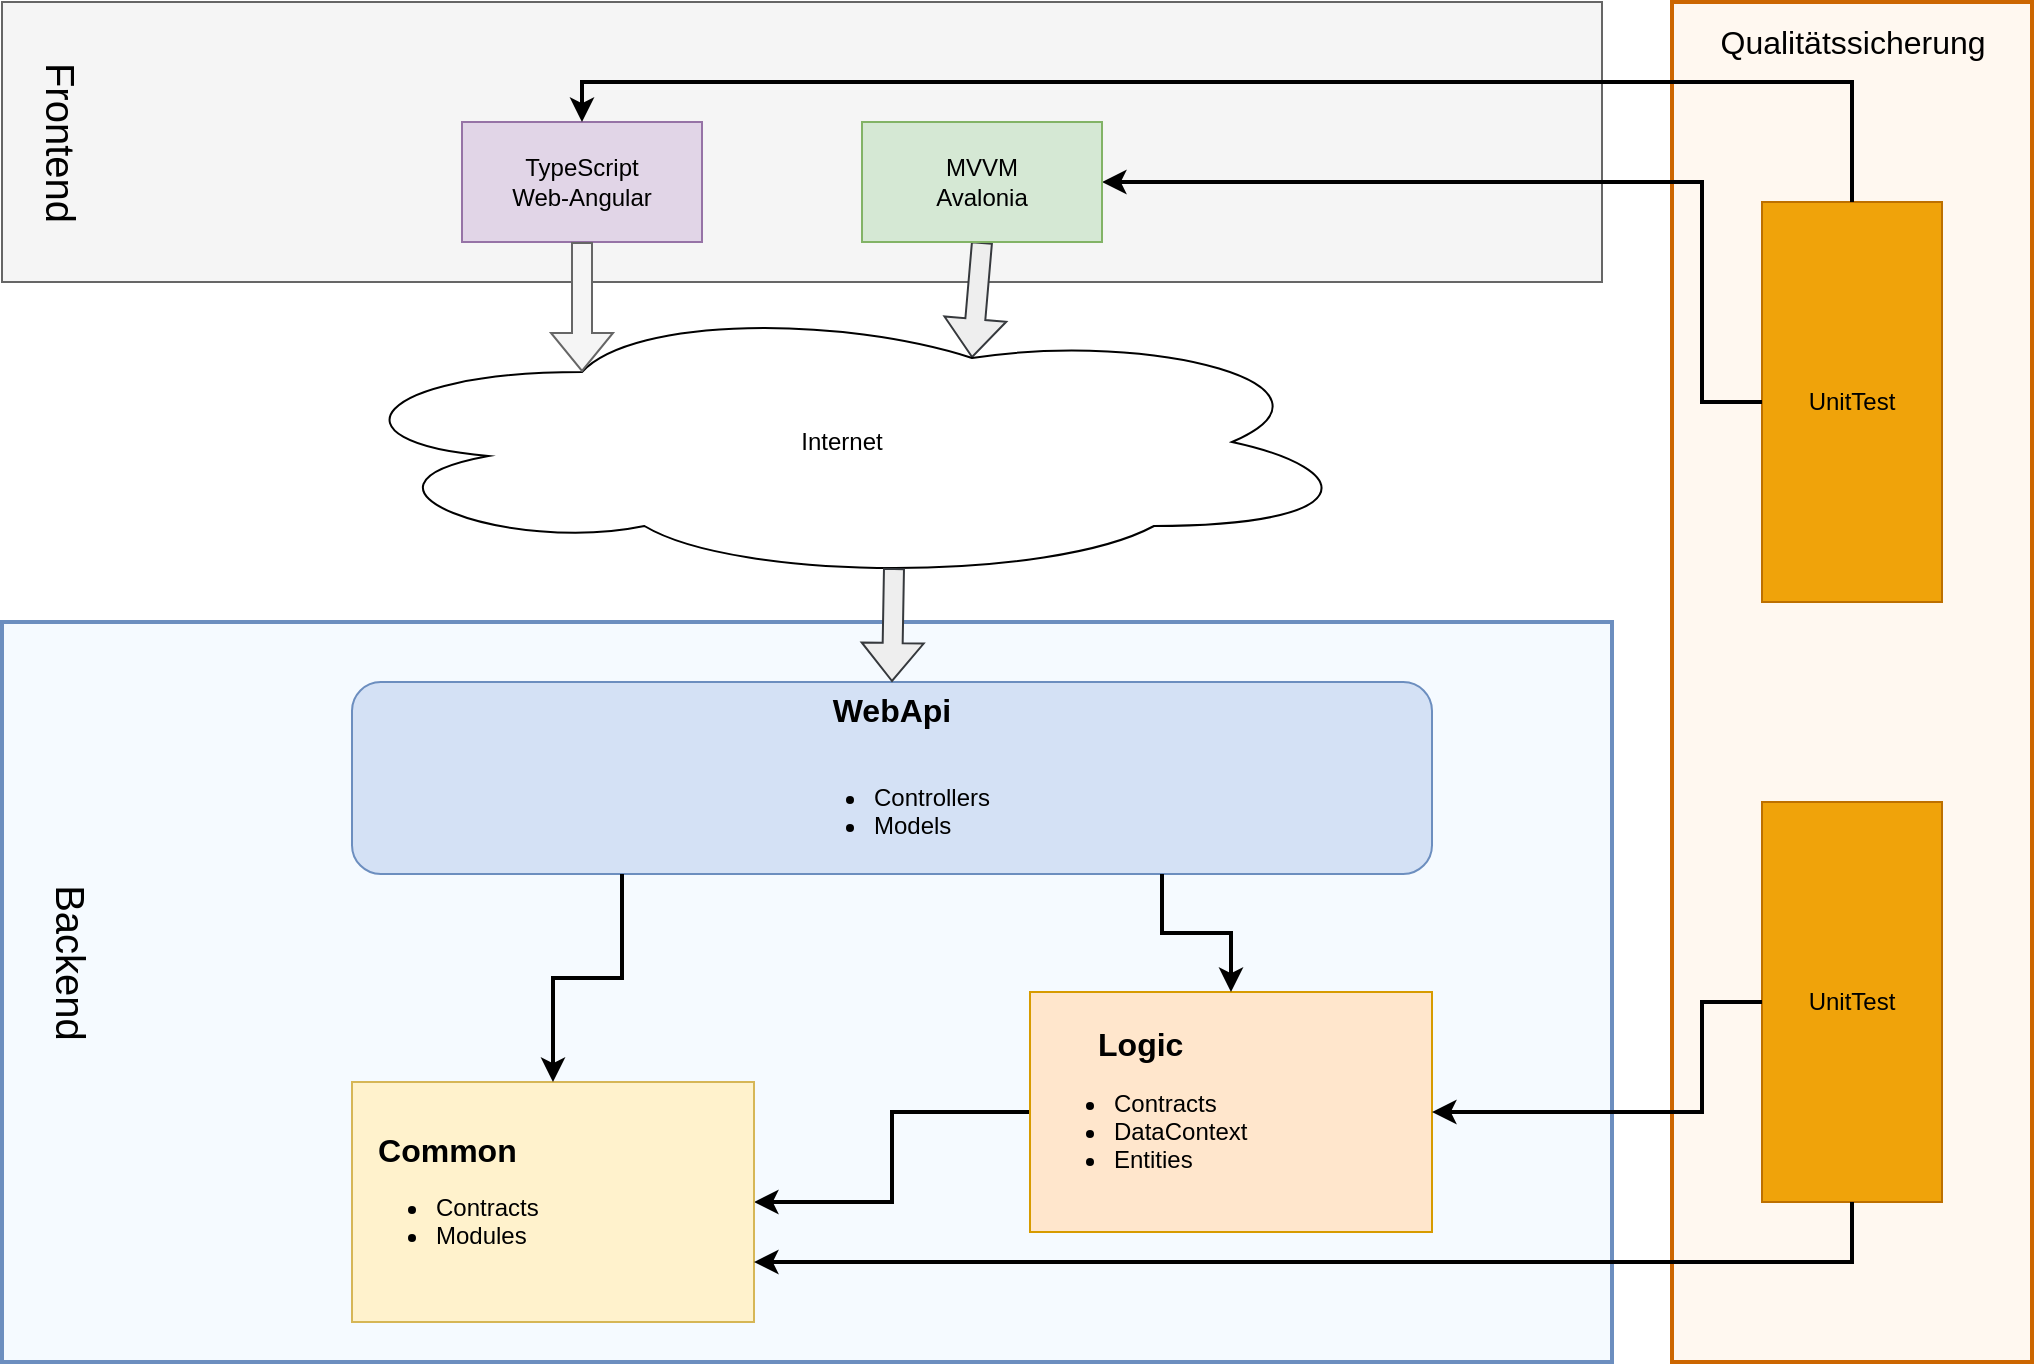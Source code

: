 <mxfile version="26.1.0">
  <diagram id="-TTEwCZZ-bfyTppxfZ79" name="SystemStructure">
    <mxGraphModel dx="2074" dy="1144" grid="1" gridSize="10" guides="1" tooltips="1" connect="1" arrows="1" fold="1" page="1" pageScale="1" pageWidth="1169" pageHeight="827" math="0" shadow="0">
      <root>
        <mxCell id="0" />
        <mxCell id="1" parent="0" />
        <mxCell id="dJ5gueXoNlAh-P4jJHRb-1" value="" style="rounded=0;whiteSpace=wrap;html=1;strokeColor=#CC6600;strokeWidth=2;fillColor=#FFF8F0;" vertex="1" parent="1">
          <mxGeometry x="915" y="80" width="180" height="680" as="geometry" />
        </mxCell>
        <mxCell id="dJ5gueXoNlAh-P4jJHRb-2" value="" style="rounded=0;whiteSpace=wrap;html=1;fillColor=#F5FAFF;strokeWidth=2;strokeColor=#6c8ebf;" vertex="1" parent="1">
          <mxGeometry x="80" y="390" width="805" height="370" as="geometry" />
        </mxCell>
        <mxCell id="dJ5gueXoNlAh-P4jJHRb-3" value="&lt;font style=&quot;font-size: 16px;&quot;&gt;&lt;b&gt;WebApi&lt;/b&gt;&lt;/font&gt;&lt;div&gt;&lt;br&gt;&lt;/div&gt;&lt;div&gt;&lt;ul&gt;&lt;li style=&quot;text-align: left;&quot;&gt;Controllers&lt;/li&gt;&lt;li style=&quot;text-align: left;&quot;&gt;Models&lt;/li&gt;&lt;/ul&gt;&lt;/div&gt;" style="rounded=1;whiteSpace=wrap;html=1;fillColor=#D4E1F5;strokeColor=#6c8ebf;" vertex="1" parent="1">
          <mxGeometry x="255" y="420" width="540" height="96" as="geometry" />
        </mxCell>
        <mxCell id="dJ5gueXoNlAh-P4jJHRb-4" value="" style="rounded=0;whiteSpace=wrap;html=1;fillColor=#F5F5F5;fontColor=#333333;strokeColor=#666666;" vertex="1" parent="1">
          <mxGeometry x="80" y="80" width="800" height="140" as="geometry" />
        </mxCell>
        <mxCell id="dJ5gueXoNlAh-P4jJHRb-18" value="" style="shape=flexArrow;endArrow=classic;html=1;rounded=0;exitX=0.5;exitY=1;exitDx=0;exitDy=0;entryX=0.625;entryY=0.2;entryDx=0;entryDy=0;entryPerimeter=0;fillColor=#eeeeee;strokeColor=#36393d;" edge="1" parent="1" source="dJ5gueXoNlAh-P4jJHRb-36" target="dJ5gueXoNlAh-P4jJHRb-54">
          <mxGeometry width="50" height="50" relative="1" as="geometry">
            <mxPoint x="570" y="171" as="sourcePoint" />
            <mxPoint x="565" y="211" as="targetPoint" />
          </mxGeometry>
        </mxCell>
        <mxCell id="dJ5gueXoNlAh-P4jJHRb-29" style="edgeStyle=orthogonalEdgeStyle;rounded=0;orthogonalLoop=1;jettySize=auto;html=1;exitX=0.5;exitY=1;exitDx=0;exitDy=0;" edge="1" parent="1">
          <mxGeometry relative="1" as="geometry">
            <mxPoint x="705" y="350" as="sourcePoint" />
            <mxPoint x="705" y="350" as="targetPoint" />
          </mxGeometry>
        </mxCell>
        <mxCell id="dJ5gueXoNlAh-P4jJHRb-32" value="TypeScript&lt;br&gt;Web-Angular" style="rounded=0;whiteSpace=wrap;html=1;fillColor=#e1d5e7;strokeColor=#9673a6;" vertex="1" parent="1">
          <mxGeometry x="310" y="140" width="120" height="60" as="geometry" />
        </mxCell>
        <mxCell id="dJ5gueXoNlAh-P4jJHRb-34" value="UnitTest" style="rounded=0;whiteSpace=wrap;html=1;fillColor=#f0a30a;strokeColor=#BD7000;fontColor=#000000;" vertex="1" parent="1">
          <mxGeometry x="960" y="480" width="90" height="200" as="geometry" />
        </mxCell>
        <mxCell id="dJ5gueXoNlAh-P4jJHRb-37" value="&lt;font style=&quot;font-size: 20px;&quot;&gt;Backend&lt;/font&gt;" style="text;html=1;align=center;verticalAlign=middle;resizable=0;points=[];autosize=1;strokeColor=none;fillColor=none;rotation=90;fontSize=20;" vertex="1" parent="1">
          <mxGeometry x="70" y="545" width="90" height="30" as="geometry" />
        </mxCell>
        <mxCell id="dJ5gueXoNlAh-P4jJHRb-38" value="&lt;font style=&quot;font-size: 20px;&quot;&gt;Frontend&lt;/font&gt;" style="text;html=1;align=center;verticalAlign=middle;resizable=0;points=[];autosize=1;strokeColor=none;fillColor=none;rotation=90;fontSize=20;" vertex="1" parent="1">
          <mxGeometry x="60" y="135" width="100" height="30" as="geometry" />
        </mxCell>
        <mxCell id="dJ5gueXoNlAh-P4jJHRb-39" value="&lt;font style=&quot;font-size: 16px;&quot;&gt;Qualitätssicherung&lt;/font&gt;" style="text;html=1;align=center;verticalAlign=middle;resizable=0;points=[];autosize=1;strokeColor=none;fillColor=none;fontSize=16;" vertex="1" parent="1">
          <mxGeometry x="930" y="90" width="150" height="20" as="geometry" />
        </mxCell>
        <mxCell id="dJ5gueXoNlAh-P4jJHRb-48" value="" style="edgeStyle=orthogonalEdgeStyle;rounded=0;orthogonalLoop=1;jettySize=auto;html=1;strokeWidth=2;exitX=0;exitY=0.5;exitDx=0;exitDy=0;entryX=1;entryY=0.5;entryDx=0;entryDy=0;" edge="1" parent="1" source="dJ5gueXoNlAh-P4jJHRb-6" target="dJ5gueXoNlAh-P4jJHRb-42">
          <mxGeometry relative="1" as="geometry">
            <mxPoint x="453.5" y="680" as="targetPoint" />
          </mxGeometry>
        </mxCell>
        <mxCell id="dJ5gueXoNlAh-P4jJHRb-6" value="&lt;div style=&quot;text-align: center;&quot;&gt;&lt;b style=&quot;background-color: transparent; color: light-dark(rgb(0, 0, 0), rgb(255, 255, 255));&quot;&gt;&lt;font style=&quot;font-size: 16px;&quot;&gt;Logic&lt;/font&gt;&lt;/b&gt;&lt;/div&gt;&lt;div&gt;&lt;ul&gt;&lt;li&gt;&lt;span style=&quot;background-color: transparent; color: light-dark(rgb(0, 0, 0), rgb(255, 255, 255));&quot;&gt;Contracts&lt;/span&gt;&lt;/li&gt;&lt;li&gt;&lt;span style=&quot;background-color: transparent; color: light-dark(rgb(0, 0, 0), rgb(255, 255, 255));&quot;&gt;DataContext&lt;/span&gt;&lt;/li&gt;&lt;li&gt;&lt;span style=&quot;background-color: transparent; color: light-dark(rgb(0, 0, 0), rgb(255, 255, 255));&quot;&gt;Entities&lt;/span&gt;&lt;/li&gt;&lt;/ul&gt;&lt;/div&gt;" style="rounded=0;whiteSpace=wrap;html=1;fillColor=#ffe6cc;strokeColor=#d79b00;align=left;" vertex="1" parent="1">
          <mxGeometry x="594" y="575" width="201" height="120" as="geometry" />
        </mxCell>
        <mxCell id="dJ5gueXoNlAh-P4jJHRb-42" value="&lt;div style=&quot;text-align: center;&quot;&gt;&lt;b style=&quot;font-size: 16px; background-color: transparent; color: light-dark(rgb(0, 0, 0), rgb(255, 255, 255));&quot;&gt;Common&lt;/b&gt;&lt;/div&gt;&lt;div&gt;&lt;ul&gt;&lt;li&gt;&lt;span style=&quot;background-color: transparent; color: light-dark(rgb(0, 0, 0), rgb(255, 255, 255));&quot;&gt;Contracts&lt;/span&gt;&lt;/li&gt;&lt;li&gt;&lt;span style=&quot;background-color: transparent; color: light-dark(rgb(0, 0, 0), rgb(255, 255, 255));&quot;&gt;Modules&lt;/span&gt;&lt;/li&gt;&lt;/ul&gt;&lt;/div&gt;" style="rounded=0;whiteSpace=wrap;html=1;fillColor=#fff2cc;strokeColor=#d6b656;align=left;" vertex="1" parent="1">
          <mxGeometry x="255" y="620" width="201" height="120" as="geometry" />
        </mxCell>
        <mxCell id="dJ5gueXoNlAh-P4jJHRb-49" value="" style="edgeStyle=orthogonalEdgeStyle;rounded=0;orthogonalLoop=1;jettySize=auto;html=1;strokeWidth=2;exitX=0.25;exitY=1;exitDx=0;exitDy=0;" edge="1" parent="1" source="dJ5gueXoNlAh-P4jJHRb-3" target="dJ5gueXoNlAh-P4jJHRb-42">
          <mxGeometry relative="1" as="geometry">
            <mxPoint x="604" y="690" as="sourcePoint" />
            <mxPoint x="463.5" y="690" as="targetPoint" />
          </mxGeometry>
        </mxCell>
        <mxCell id="dJ5gueXoNlAh-P4jJHRb-50" value="" style="edgeStyle=orthogonalEdgeStyle;rounded=0;orthogonalLoop=1;jettySize=auto;html=1;strokeWidth=2;exitX=0.75;exitY=1;exitDx=0;exitDy=0;entryX=0.5;entryY=0;entryDx=0;entryDy=0;" edge="1" parent="1" source="dJ5gueXoNlAh-P4jJHRb-3" target="dJ5gueXoNlAh-P4jJHRb-6">
          <mxGeometry relative="1" as="geometry">
            <mxPoint x="560" y="560" as="sourcePoint" />
            <mxPoint x="526" y="646" as="targetPoint" />
          </mxGeometry>
        </mxCell>
        <mxCell id="dJ5gueXoNlAh-P4jJHRb-51" value="" style="edgeStyle=orthogonalEdgeStyle;rounded=0;orthogonalLoop=1;jettySize=auto;html=1;strokeWidth=2;entryX=1;entryY=0.75;entryDx=0;entryDy=0;exitX=0.5;exitY=1;exitDx=0;exitDy=0;" edge="1" parent="1" source="dJ5gueXoNlAh-P4jJHRb-34" target="dJ5gueXoNlAh-P4jJHRb-42">
          <mxGeometry relative="1" as="geometry">
            <mxPoint x="945" y="710" as="sourcePoint" />
            <mxPoint x="463.5" y="690" as="targetPoint" />
            <Array as="points">
              <mxPoint x="1005" y="710" />
            </Array>
          </mxGeometry>
        </mxCell>
        <mxCell id="dJ5gueXoNlAh-P4jJHRb-53" value="" style="edgeStyle=orthogonalEdgeStyle;rounded=0;orthogonalLoop=1;jettySize=auto;html=1;strokeWidth=2;entryX=1;entryY=0.5;entryDx=0;entryDy=0;exitX=0;exitY=0.5;exitDx=0;exitDy=0;" edge="1" parent="1" source="dJ5gueXoNlAh-P4jJHRb-34" target="dJ5gueXoNlAh-P4jJHRb-6">
          <mxGeometry relative="1" as="geometry">
            <mxPoint x="974" y="610" as="sourcePoint" />
            <mxPoint x="836" y="655" as="targetPoint" />
            <Array as="points">
              <mxPoint x="930" y="580" />
              <mxPoint x="930" y="635" />
            </Array>
          </mxGeometry>
        </mxCell>
        <mxCell id="dJ5gueXoNlAh-P4jJHRb-54" value="Internet" style="ellipse;shape=cloud;whiteSpace=wrap;html=1;" vertex="1" parent="1">
          <mxGeometry x="240" y="230" width="520" height="140" as="geometry" />
        </mxCell>
        <mxCell id="dJ5gueXoNlAh-P4jJHRb-33" value="" style="shape=flexArrow;endArrow=classic;html=1;rounded=0;entryX=0.25;entryY=0.25;entryDx=0;entryDy=0;exitX=0.5;exitY=1;exitDx=0;exitDy=0;entryPerimeter=0;fillColor=#f5f5f5;strokeColor=#666666;" edge="1" parent="1" source="dJ5gueXoNlAh-P4jJHRb-32" target="dJ5gueXoNlAh-P4jJHRb-54">
          <mxGeometry width="50" height="50" relative="1" as="geometry">
            <mxPoint x="565" y="181" as="sourcePoint" />
            <mxPoint x="485" y="211" as="targetPoint" />
          </mxGeometry>
        </mxCell>
        <mxCell id="dJ5gueXoNlAh-P4jJHRb-55" value="" style="shape=flexArrow;endArrow=classic;html=1;rounded=0;entryX=0.5;entryY=0;entryDx=0;entryDy=0;exitX=0.55;exitY=0.95;exitDx=0;exitDy=0;exitPerimeter=0;fillColor=#eeeeee;strokeColor=#36393d;" edge="1" parent="1" source="dJ5gueXoNlAh-P4jJHRb-54" target="dJ5gueXoNlAh-P4jJHRb-3">
          <mxGeometry width="50" height="50" relative="1" as="geometry">
            <mxPoint x="400" y="210" as="sourcePoint" />
            <mxPoint x="400" y="390" as="targetPoint" />
          </mxGeometry>
        </mxCell>
        <mxCell id="dJ5gueXoNlAh-P4jJHRb-56" value="UnitTest" style="rounded=0;whiteSpace=wrap;html=1;fillColor=#f0a30a;strokeColor=#BD7000;fontColor=#000000;" vertex="1" parent="1">
          <mxGeometry x="960" y="180" width="90" height="200" as="geometry" />
        </mxCell>
        <mxCell id="dJ5gueXoNlAh-P4jJHRb-57" value="" style="edgeStyle=orthogonalEdgeStyle;rounded=0;orthogonalLoop=1;jettySize=auto;html=1;strokeWidth=2;entryX=1;entryY=0.5;entryDx=0;entryDy=0;exitX=0;exitY=0.5;exitDx=0;exitDy=0;" edge="1" parent="1" source="dJ5gueXoNlAh-P4jJHRb-56" target="dJ5gueXoNlAh-P4jJHRb-36">
          <mxGeometry relative="1" as="geometry">
            <mxPoint x="945" y="240" as="sourcePoint" />
            <mxPoint x="795" y="295" as="targetPoint" />
            <Array as="points">
              <mxPoint x="930" y="280" />
              <mxPoint x="930" y="170" />
            </Array>
          </mxGeometry>
        </mxCell>
        <mxCell id="dJ5gueXoNlAh-P4jJHRb-58" value="" style="edgeStyle=orthogonalEdgeStyle;rounded=0;orthogonalLoop=1;jettySize=auto;html=1;strokeWidth=2;entryX=0.5;entryY=0;entryDx=0;entryDy=0;" edge="1" parent="1" source="dJ5gueXoNlAh-P4jJHRb-56" target="dJ5gueXoNlAh-P4jJHRb-32">
          <mxGeometry relative="1" as="geometry">
            <mxPoint x="960" y="170" as="sourcePoint" />
            <mxPoint x="620" y="115" as="targetPoint" />
            <Array as="points">
              <mxPoint x="1005" y="120" />
              <mxPoint x="370" y="120" />
            </Array>
          </mxGeometry>
        </mxCell>
        <mxCell id="dJ5gueXoNlAh-P4jJHRb-36" value="MVVM&lt;div&gt;Avalonia&lt;/div&gt;" style="rounded=0;whiteSpace=wrap;html=1;fillColor=#D5E8D4;strokeColor=#82b366;" vertex="1" parent="1">
          <mxGeometry x="510" y="140" width="120" height="60" as="geometry" />
        </mxCell>
      </root>
    </mxGraphModel>
  </diagram>
</mxfile>
